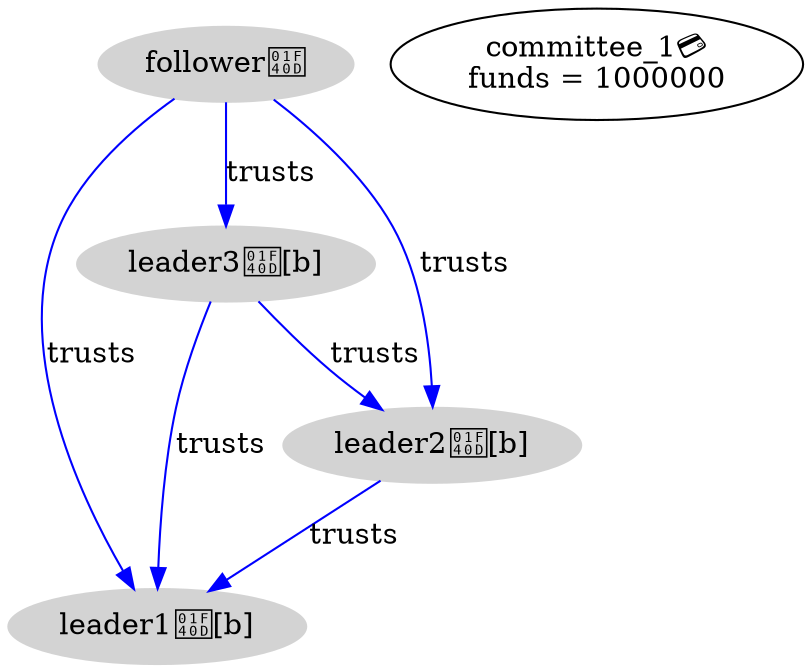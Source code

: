 digraph protocol {
  subgraph nodes {
    node [ style = filled; color = lightgrey ];

    "leader1🐍[b]"
    "leader3🐍[b]"
    "leader3🐍[b]" -> "leader2🐍[b]" [ label = "trusts" ; color = blue ]
    "leader3🐍[b]" -> "leader1🐍[b]" [ label = "trusts" ; color = blue ]
    "follower🐍"
    "follower🐍" -> "leader3🐍[b]" [ label = "trusts" ; color = blue ]
    "follower🐍" -> "leader2🐍[b]" [ label = "trusts" ; color = blue ]
    "follower🐍" -> "leader1🐍[b]" [ label = "trusts" ; color = blue ]
    "leader2🐍[b]"
    "leader2🐍[b]" -> "leader1🐍[b]" [ label = "trusts" ; color = blue ]
  }
  "committee_1💳\nfunds = 1000000"
}
